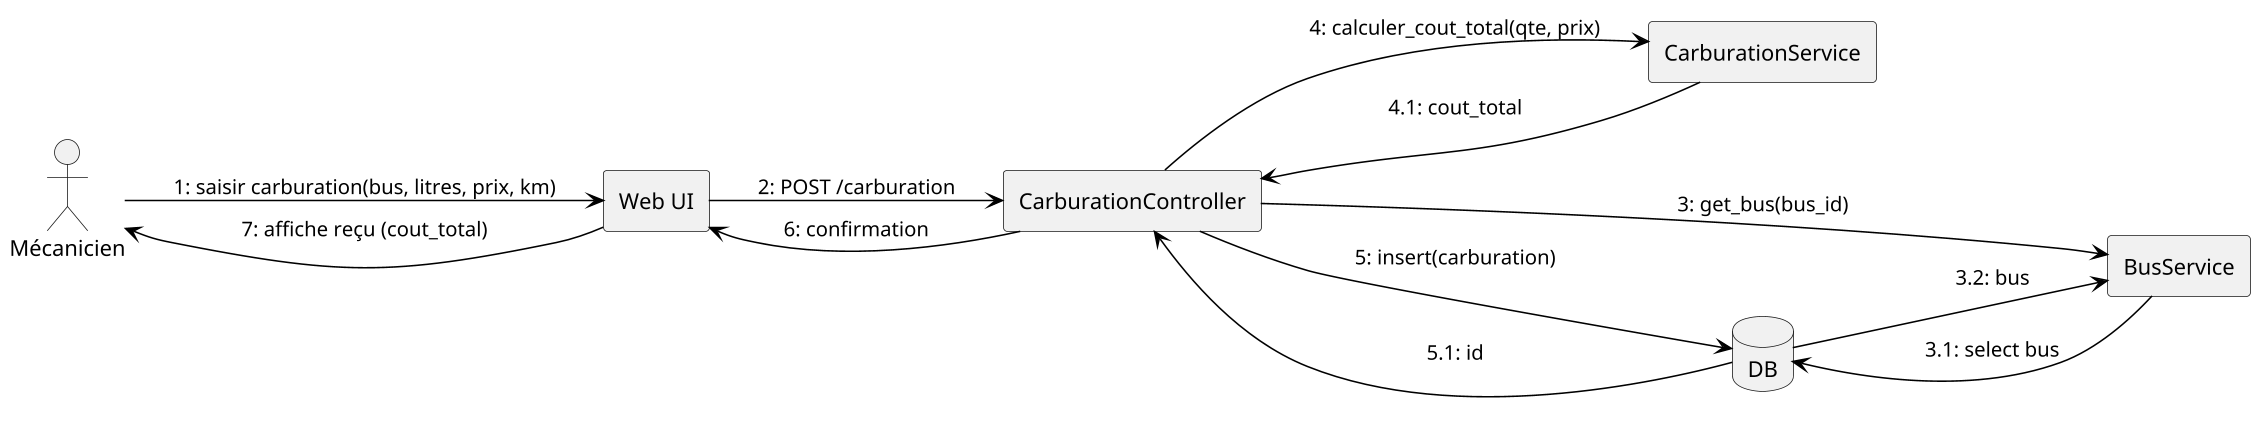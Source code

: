 @startuml Communication_Carburation
skinparam defaultFontName Arial
skinparam shadowing false
skinparam dpi 150
left to right direction

actor "Mécanicien" as MEC
rectangle "Web UI" as UI
rectangle "CarburationController" as CarC
rectangle "CarburationService" as CarS
rectangle "BusService" as BusS
database "DB" as DB

MEC -[#black]-> UI : 1: saisir carburation(bus, litres, prix, km)
UI -[#black]-> CarC : 2: POST /carburation
CarC -[#black]-> BusS : 3: get_bus(bus_id)
BusS -[#black]-> DB : 3.1: select bus
DB -[#black]-> BusS : 3.2: bus
CarC -[#black]-> CarS : 4: calculer_cout_total(qte, prix)
CarS -[#black]-> CarC : 4.1: cout_total
CarC -[#black]-> DB : 5: insert(carburation)
DB -[#black]-> CarC : 5.1: id
CarC -[#black]-> UI : 6: confirmation
UI -[#black]-> MEC : 7: affiche reçu (cout_total)

@enduml
